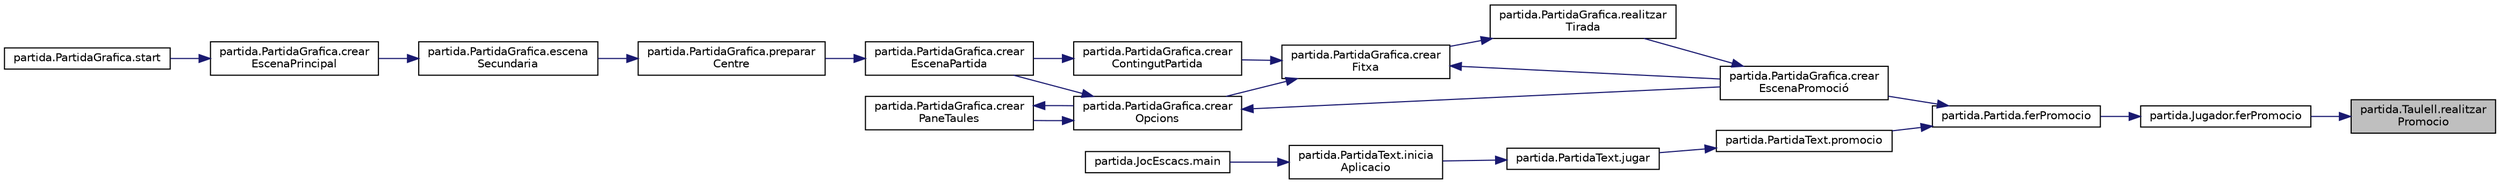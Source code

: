 digraph "partida.Taulell.realitzarPromocio"
{
 // LATEX_PDF_SIZE
  edge [fontname="Helvetica",fontsize="10",labelfontname="Helvetica",labelfontsize="10"];
  node [fontname="Helvetica",fontsize="10",shape=record];
  rankdir="RL";
  Node1 [label="partida.Taulell.realitzar\lPromocio",height=0.2,width=0.4,color="black", fillcolor="grey75", style="filled", fontcolor="black",tooltip="canvia la peça que hi ha a la posicio pos per la peça pec"];
  Node1 -> Node2 [dir="back",color="midnightblue",fontsize="10",style="solid",fontname="Helvetica"];
  Node2 [label="partida.Jugador.ferPromocio",height=0.2,width=0.4,color="black", fillcolor="white", style="filled",URL="$classpartida_1_1_jugador.html#aa63b59ff8e6bb4b33bd0c0ee7dadb0a0",tooltip="canvia la peça que hi ha a la posicio pos per la peça pec"];
  Node2 -> Node3 [dir="back",color="midnightblue",fontsize="10",style="solid",fontname="Helvetica"];
  Node3 [label="partida.Partida.ferPromocio",height=0.2,width=0.4,color="black", fillcolor="white", style="filled",URL="$classpartida_1_1_partida.html#a374be9645a67d840cd0e6743f20aa8b6",tooltip="Acció de promocionar una peça."];
  Node3 -> Node4 [dir="back",color="midnightblue",fontsize="10",style="solid",fontname="Helvetica"];
  Node4 [label="partida.PartidaGrafica.crear\lEscenaPromoció",height=0.2,width=0.4,color="black", fillcolor="white", style="filled",URL="$classpartida_1_1_partida_grafica.html#a8019015902aff562d5c2b747ccfe58c2",tooltip="Crea panell per fer la promoció"];
  Node4 -> Node5 [dir="back",color="midnightblue",fontsize="10",style="solid",fontname="Helvetica"];
  Node5 [label="partida.PartidaGrafica.realitzar\lTirada",height=0.2,width=0.4,color="black", fillcolor="white", style="filled",URL="$classpartida_1_1_partida_grafica.html#acb4c99e7ee645483ab9f9955d320b117",tooltip="Realitza una tirada."];
  Node5 -> Node6 [dir="back",color="midnightblue",fontsize="10",style="solid",fontname="Helvetica"];
  Node6 [label="partida.PartidaGrafica.crear\lFitxa",height=0.2,width=0.4,color="black", fillcolor="white", style="filled",URL="$classpartida_1_1_partida_grafica.html#ad79e50c713a3e043355a0f20f9cc5cea",tooltip="Crea la fitxa gràfica que anirà al taulell gràfic."];
  Node6 -> Node7 [dir="back",color="midnightblue",fontsize="10",style="solid",fontname="Helvetica"];
  Node7 [label="partida.PartidaGrafica.crear\lContingutPartida",height=0.2,width=0.4,color="black", fillcolor="white", style="filled",URL="$classpartida_1_1_partida_grafica.html#a591e5560274bfbc48b1981eced48ebae",tooltip="Crea el taulell i posiciona les peces."];
  Node7 -> Node8 [dir="back",color="midnightblue",fontsize="10",style="solid",fontname="Helvetica"];
  Node8 [label="partida.PartidaGrafica.crear\lEscenaPartida",height=0.2,width=0.4,color="black", fillcolor="white", style="filled",URL="$classpartida_1_1_partida_grafica.html#a3b11d63e2d592d926ef4ca45a4148dc7",tooltip="Crea l'escena partida."];
  Node8 -> Node9 [dir="back",color="midnightblue",fontsize="10",style="solid",fontname="Helvetica"];
  Node9 [label="partida.PartidaGrafica.preparar\lCentre",height=0.2,width=0.4,color="black", fillcolor="white", style="filled",URL="$classpartida_1_1_partida_grafica.html#a24051d5d02bee4cb623a58dd021c066e",tooltip="Es prepara el centre per l'escena secundaria."];
  Node9 -> Node10 [dir="back",color="midnightblue",fontsize="10",style="solid",fontname="Helvetica"];
  Node10 [label="partida.PartidaGrafica.escena\lSecundaria",height=0.2,width=0.4,color="black", fillcolor="white", style="filled",URL="$classpartida_1_1_partida_grafica.html#a32e9bb5299be820aef87ea3f58fda6bd",tooltip="Crea l'escena secundaria."];
  Node10 -> Node11 [dir="back",color="midnightblue",fontsize="10",style="solid",fontname="Helvetica"];
  Node11 [label="partida.PartidaGrafica.crear\lEscenaPrincipal",height=0.2,width=0.4,color="black", fillcolor="white", style="filled",URL="$classpartida_1_1_partida_grafica.html#a152d398be779196906064f031d898390",tooltip="Crea l'escena principal."];
  Node11 -> Node12 [dir="back",color="midnightblue",fontsize="10",style="solid",fontname="Helvetica"];
  Node12 [label="partida.PartidaGrafica.start",height=0.2,width=0.4,color="black", fillcolor="white", style="filled",URL="$classpartida_1_1_partida_grafica.html#a8861a2699c3708a4db945ab4c9087cb3",tooltip=" "];
  Node6 -> Node4 [dir="back",color="midnightblue",fontsize="10",style="solid",fontname="Helvetica"];
  Node6 -> Node13 [dir="back",color="midnightblue",fontsize="10",style="solid",fontname="Helvetica"];
  Node13 [label="partida.PartidaGrafica.crear\lOpcions",height=0.2,width=0.4,color="black", fillcolor="white", style="filled",URL="$classpartida_1_1_partida_grafica.html#adba25a1c270fb61aadd0c60b50569e0c",tooltip="Crea les opcions que es podran fer durant la partida."];
  Node13 -> Node8 [dir="back",color="midnightblue",fontsize="10",style="solid",fontname="Helvetica"];
  Node13 -> Node4 [dir="back",color="midnightblue",fontsize="10",style="solid",fontname="Helvetica"];
  Node13 -> Node14 [dir="back",color="midnightblue",fontsize="10",style="solid",fontname="Helvetica"];
  Node14 [label="partida.PartidaGrafica.crear\lPaneTaules",height=0.2,width=0.4,color="black", fillcolor="white", style="filled",URL="$classpartida_1_1_partida_grafica.html#a5d30947acec27f26fe79c92f36ef7efc",tooltip="Crea un panell per acceptar/declinar les taules un cop s'han demanat."];
  Node14 -> Node13 [dir="back",color="midnightblue",fontsize="10",style="solid",fontname="Helvetica"];
  Node3 -> Node15 [dir="back",color="midnightblue",fontsize="10",style="solid",fontname="Helvetica"];
  Node15 [label="partida.PartidaText.promocio",height=0.2,width=0.4,color="black", fillcolor="white", style="filled",URL="$classpartida_1_1_partida_text.html#a12815e3ba7061f1a1958d37317825f09",tooltip="Gestiona una promocio."];
  Node15 -> Node16 [dir="back",color="midnightblue",fontsize="10",style="solid",fontname="Helvetica"];
  Node16 [label="partida.PartidaText.jugar",height=0.2,width=0.4,color="black", fillcolor="white", style="filled",URL="$classpartida_1_1_partida_text.html#a879caed244bc5c974313cd31faa75c6d",tooltip="Gestiona la partida."];
  Node16 -> Node17 [dir="back",color="midnightblue",fontsize="10",style="solid",fontname="Helvetica"];
  Node17 [label="partida.PartidaText.inicia\lAplicacio",height=0.2,width=0.4,color="black", fillcolor="white", style="filled",URL="$classpartida_1_1_partida_text.html#a02c8b096e88ca947f3956566b3fd4145",tooltip="Inicia el joc."];
  Node17 -> Node18 [dir="back",color="midnightblue",fontsize="10",style="solid",fontname="Helvetica"];
  Node18 [label="partida.JocEscacs.main",height=0.2,width=0.4,color="black", fillcolor="white", style="filled",URL="$classpartida_1_1_joc_escacs.html#a61412703510b43d5067b1aa19d45a85f",tooltip=" "];
}
